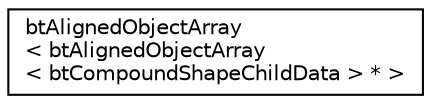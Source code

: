 digraph "Graphical Class Hierarchy"
{
  edge [fontname="Helvetica",fontsize="10",labelfontname="Helvetica",labelfontsize="10"];
  node [fontname="Helvetica",fontsize="10",shape=record];
  rankdir="LR";
  Node1 [label="btAlignedObjectArray\l\< btAlignedObjectArray\l\< btCompoundShapeChildData \> * \>",height=0.2,width=0.4,color="black", fillcolor="white", style="filled",URL="$classbt_aligned_object_array.html"];
}
